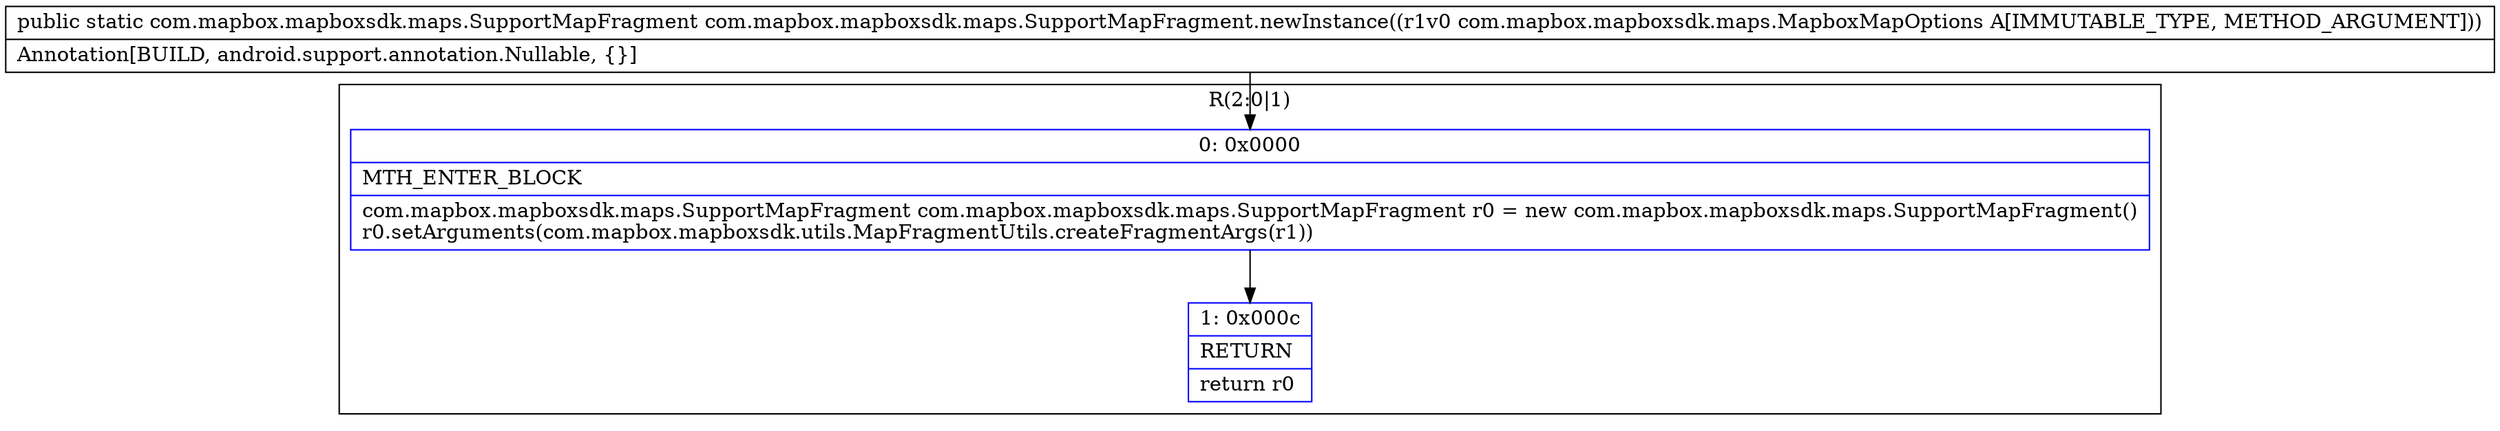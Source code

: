 digraph "CFG forcom.mapbox.mapboxsdk.maps.SupportMapFragment.newInstance(Lcom\/mapbox\/mapboxsdk\/maps\/MapboxMapOptions;)Lcom\/mapbox\/mapboxsdk\/maps\/SupportMapFragment;" {
subgraph cluster_Region_1838278808 {
label = "R(2:0|1)";
node [shape=record,color=blue];
Node_0 [shape=record,label="{0\:\ 0x0000|MTH_ENTER_BLOCK\l|com.mapbox.mapboxsdk.maps.SupportMapFragment com.mapbox.mapboxsdk.maps.SupportMapFragment r0 = new com.mapbox.mapboxsdk.maps.SupportMapFragment()\lr0.setArguments(com.mapbox.mapboxsdk.utils.MapFragmentUtils.createFragmentArgs(r1))\l}"];
Node_1 [shape=record,label="{1\:\ 0x000c|RETURN\l|return r0\l}"];
}
MethodNode[shape=record,label="{public static com.mapbox.mapboxsdk.maps.SupportMapFragment com.mapbox.mapboxsdk.maps.SupportMapFragment.newInstance((r1v0 com.mapbox.mapboxsdk.maps.MapboxMapOptions A[IMMUTABLE_TYPE, METHOD_ARGUMENT]))  | Annotation[BUILD, android.support.annotation.Nullable, \{\}]\l}"];
MethodNode -> Node_0;
Node_0 -> Node_1;
}

